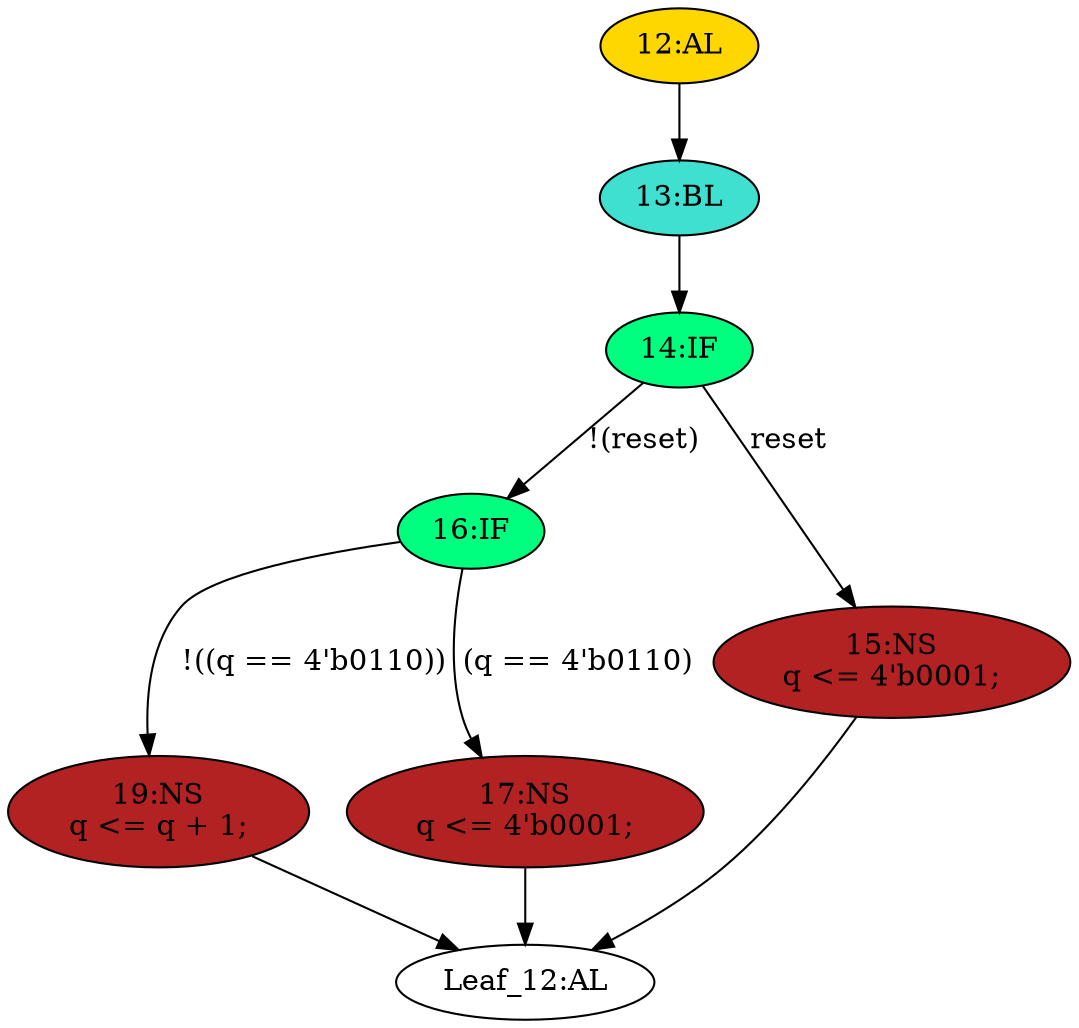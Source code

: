 strict digraph "" {
	node [label="\N"];
	"16:IF"	[ast="<pyverilog.vparser.ast.IfStatement object at 0x7f5307138290>",
		fillcolor=springgreen,
		label="16:IF",
		statements="[]",
		style=filled,
		typ=IfStatement];
	"19:NS"	[ast="<pyverilog.vparser.ast.NonblockingSubstitution object at 0x7f53071383d0>",
		fillcolor=firebrick,
		label="19:NS
q <= q + 1;",
		statements="[<pyverilog.vparser.ast.NonblockingSubstitution object at 0x7f53071383d0>]",
		style=filled,
		typ=NonblockingSubstitution];
	"16:IF" -> "19:NS"	[cond="['q']",
		label="!((q == 4'b0110))",
		lineno=16];
	"17:NS"	[ast="<pyverilog.vparser.ast.NonblockingSubstitution object at 0x7f5307138610>",
		fillcolor=firebrick,
		label="17:NS
q <= 4'b0001;",
		statements="[<pyverilog.vparser.ast.NonblockingSubstitution object at 0x7f5307138610>]",
		style=filled,
		typ=NonblockingSubstitution];
	"16:IF" -> "17:NS"	[cond="['q']",
		label="(q == 4'b0110)",
		lineno=16];
	"13:BL"	[ast="<pyverilog.vparser.ast.Block object at 0x7f5307138810>",
		fillcolor=turquoise,
		label="13:BL",
		statements="[]",
		style=filled,
		typ=Block];
	"14:IF"	[ast="<pyverilog.vparser.ast.IfStatement object at 0x7f5307138850>",
		fillcolor=springgreen,
		label="14:IF",
		statements="[]",
		style=filled,
		typ=IfStatement];
	"13:BL" -> "14:IF"	[cond="[]",
		lineno=None];
	"14:IF" -> "16:IF"	[cond="['reset']",
		label="!(reset)",
		lineno=14];
	"15:NS"	[ast="<pyverilog.vparser.ast.NonblockingSubstitution object at 0x7f5307138890>",
		fillcolor=firebrick,
		label="15:NS
q <= 4'b0001;",
		statements="[<pyverilog.vparser.ast.NonblockingSubstitution object at 0x7f5307138890>]",
		style=filled,
		typ=NonblockingSubstitution];
	"14:IF" -> "15:NS"	[cond="['reset']",
		label=reset,
		lineno=14];
	"Leaf_12:AL"	[def_var="['q']",
		label="Leaf_12:AL"];
	"19:NS" -> "Leaf_12:AL"	[cond="[]",
		lineno=None];
	"17:NS" -> "Leaf_12:AL"	[cond="[]",
		lineno=None];
	"15:NS" -> "Leaf_12:AL"	[cond="[]",
		lineno=None];
	"12:AL"	[ast="<pyverilog.vparser.ast.Always object at 0x7f5307138a50>",
		clk_sens=True,
		fillcolor=gold,
		label="12:AL",
		sens="['clk', 'reset']",
		statements="[]",
		style=filled,
		typ=Always,
		use_var="['reset', 'q']"];
	"12:AL" -> "13:BL"	[cond="[]",
		lineno=None];
}
